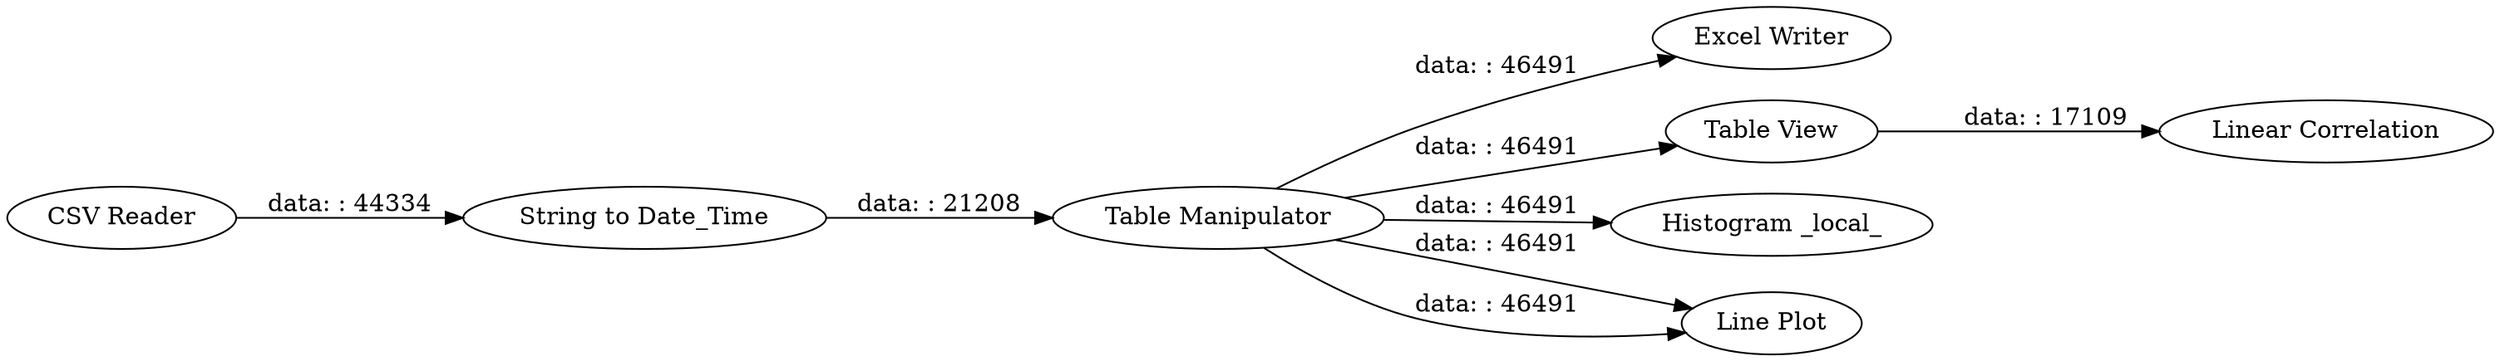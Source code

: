 digraph {
	"-5654841192564061317_8" [label="Excel Writer"]
	"-5654841192564061317_7" [label="Table View"]
	"-5654841192564061317_10" [label="Histogram _local_"]
	"-5654841192564061317_4" [label="String to Date_Time"]
	"-5654841192564061317_1" [label="CSV Reader"]
	"-5654841192564061317_3" [label="Table Manipulator"]
	"-5654841192564061317_9" [label="Linear Correlation"]
	"-5654841192564061317_6" [label="Line Plot"]
	"-5654841192564061317_1" -> "-5654841192564061317_4" [label="data: : 44334"]
	"-5654841192564061317_3" -> "-5654841192564061317_6" [label="data: : 46491"]
	"-5654841192564061317_4" -> "-5654841192564061317_3" [label="data: : 21208"]
	"-5654841192564061317_3" -> "-5654841192564061317_6" [label="data: : 46491"]
	"-5654841192564061317_3" -> "-5654841192564061317_7" [label="data: : 46491"]
	"-5654841192564061317_7" -> "-5654841192564061317_9" [label="data: : 17109"]
	"-5654841192564061317_3" -> "-5654841192564061317_8" [label="data: : 46491"]
	"-5654841192564061317_3" -> "-5654841192564061317_10" [label="data: : 46491"]
	rankdir=LR
}
